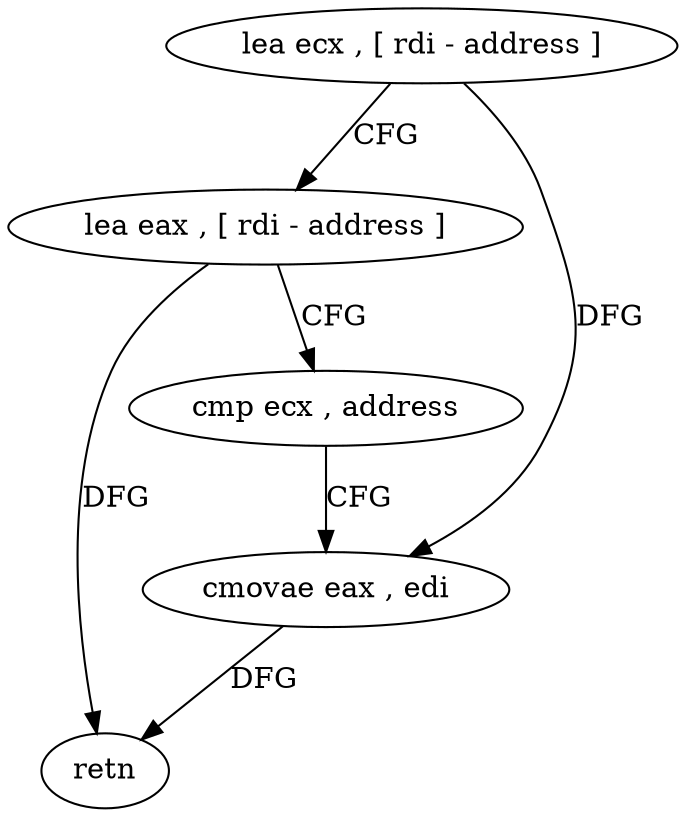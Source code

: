 digraph "func" {
"4216944" [label = "lea ecx , [ rdi - address ]" ]
"4216947" [label = "lea eax , [ rdi - address ]" ]
"4216950" [label = "cmp ecx , address" ]
"4216953" [label = "cmovae eax , edi" ]
"4216956" [label = "retn" ]
"4216944" -> "4216947" [ label = "CFG" ]
"4216944" -> "4216953" [ label = "DFG" ]
"4216947" -> "4216950" [ label = "CFG" ]
"4216947" -> "4216956" [ label = "DFG" ]
"4216950" -> "4216953" [ label = "CFG" ]
"4216953" -> "4216956" [ label = "DFG" ]
}

